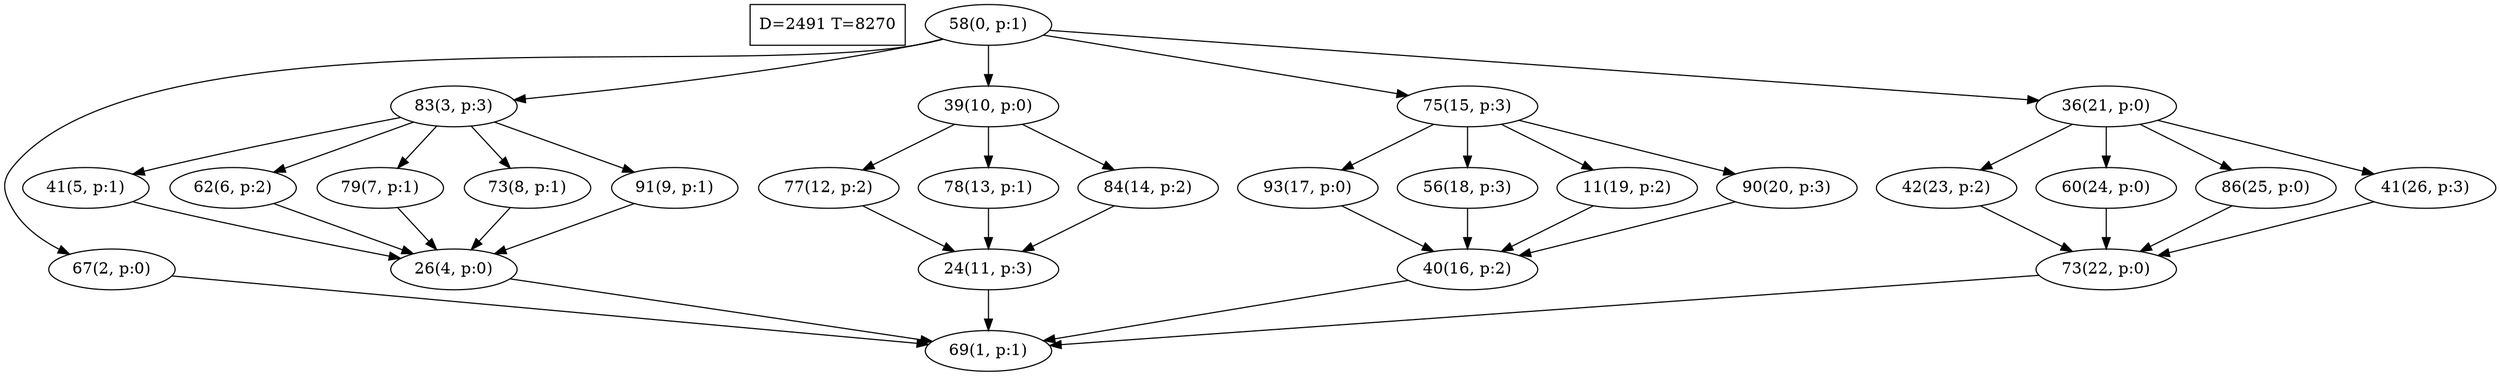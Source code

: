 digraph Task {
i [shape=box, label="D=2491 T=8270"]; 
0 [label="58(0, p:1)"];
1 [label="69(1, p:1)"];
2 [label="67(2, p:0)"];
3 [label="83(3, p:3)"];
4 [label="26(4, p:0)"];
5 [label="41(5, p:1)"];
6 [label="62(6, p:2)"];
7 [label="79(7, p:1)"];
8 [label="73(8, p:1)"];
9 [label="91(9, p:1)"];
10 [label="39(10, p:0)"];
11 [label="24(11, p:3)"];
12 [label="77(12, p:2)"];
13 [label="78(13, p:1)"];
14 [label="84(14, p:2)"];
15 [label="75(15, p:3)"];
16 [label="40(16, p:2)"];
17 [label="93(17, p:0)"];
18 [label="56(18, p:3)"];
19 [label="11(19, p:2)"];
20 [label="90(20, p:3)"];
21 [label="36(21, p:0)"];
22 [label="73(22, p:0)"];
23 [label="42(23, p:2)"];
24 [label="60(24, p:0)"];
25 [label="86(25, p:0)"];
26 [label="41(26, p:3)"];
0 -> 2;
0 -> 3;
0 -> 10;
0 -> 15;
0 -> 21;
2 -> 1;
3 -> 5;
3 -> 6;
3 -> 7;
3 -> 8;
3 -> 9;
4 -> 1;
5 -> 4;
6 -> 4;
7 -> 4;
8 -> 4;
9 -> 4;
10 -> 12;
10 -> 13;
10 -> 14;
11 -> 1;
12 -> 11;
13 -> 11;
14 -> 11;
15 -> 17;
15 -> 18;
15 -> 19;
15 -> 20;
16 -> 1;
17 -> 16;
18 -> 16;
19 -> 16;
20 -> 16;
21 -> 23;
21 -> 24;
21 -> 25;
21 -> 26;
22 -> 1;
23 -> 22;
24 -> 22;
25 -> 22;
26 -> 22;
}